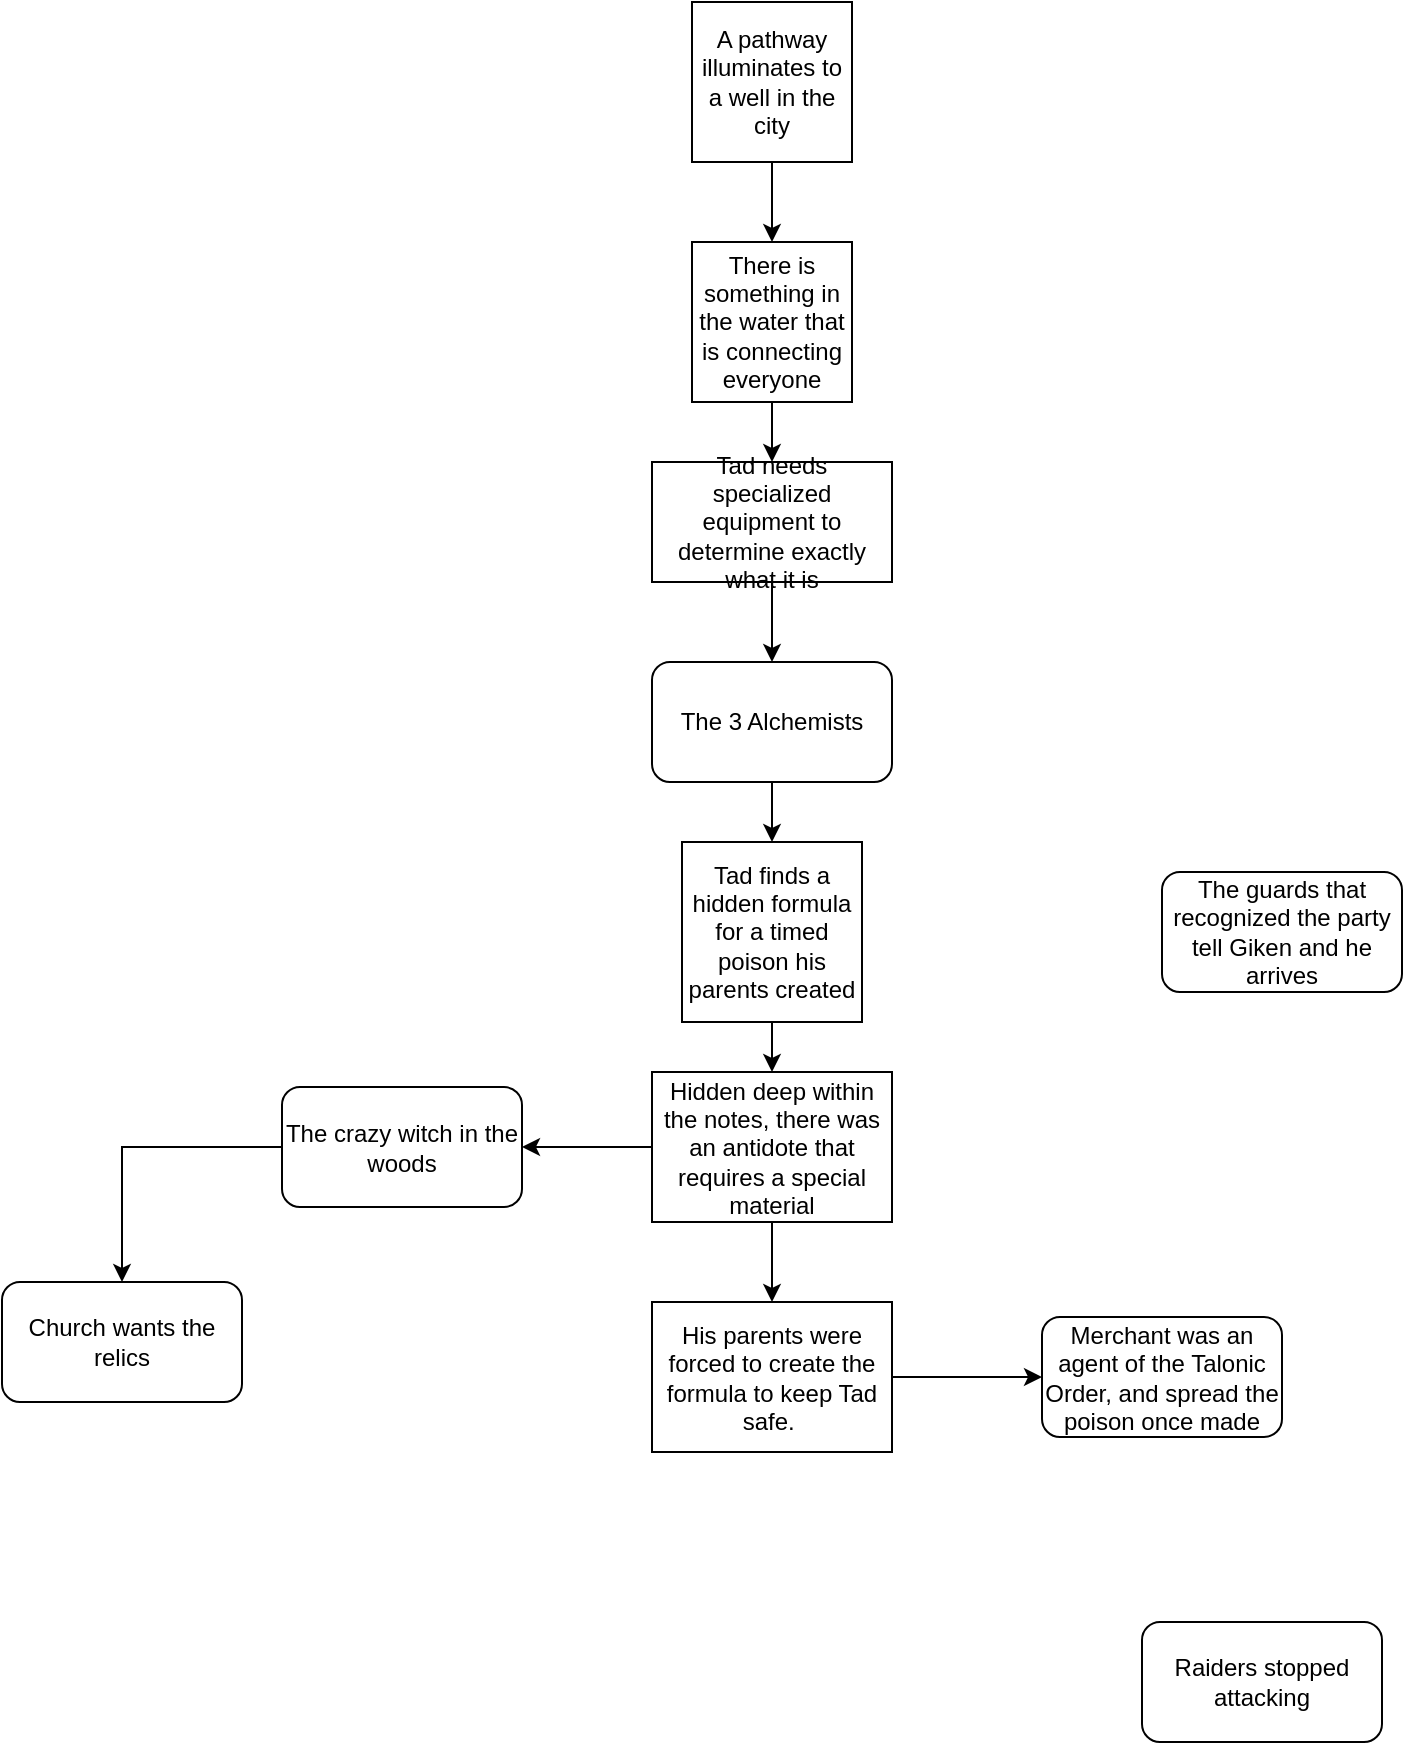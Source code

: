 <mxfile version="28.1.2">
  <diagram name="Page-1" id="TiYxunoltYz1eJ-f9bSA">
    <mxGraphModel dx="1425" dy="766" grid="1" gridSize="10" guides="1" tooltips="1" connect="1" arrows="1" fold="1" page="1" pageScale="1" pageWidth="850" pageHeight="1100" math="0" shadow="0">
      <root>
        <mxCell id="0" />
        <mxCell id="1" parent="0" />
        <mxCell id="RjJuVABV243Jv9v1LTHk-8" style="edgeStyle=orthogonalEdgeStyle;rounded=0;orthogonalLoop=1;jettySize=auto;html=1;exitX=0.5;exitY=1;exitDx=0;exitDy=0;entryX=0.5;entryY=0;entryDx=0;entryDy=0;" parent="1" source="RjJuVABV243Jv9v1LTHk-1" target="RjJuVABV243Jv9v1LTHk-2" edge="1">
          <mxGeometry relative="1" as="geometry" />
        </mxCell>
        <mxCell id="RjJuVABV243Jv9v1LTHk-1" value="A pathway illuminates to a well in the city" style="whiteSpace=wrap;html=1;aspect=fixed;" parent="1" vertex="1">
          <mxGeometry x="385" y="60" width="80" height="80" as="geometry" />
        </mxCell>
        <mxCell id="MpEvuP4VgYi1m7KaWZpf-3" style="edgeStyle=orthogonalEdgeStyle;rounded=0;orthogonalLoop=1;jettySize=auto;html=1;exitX=0.5;exitY=1;exitDx=0;exitDy=0;entryX=0.5;entryY=0;entryDx=0;entryDy=0;" edge="1" parent="1" source="RjJuVABV243Jv9v1LTHk-2" target="MpEvuP4VgYi1m7KaWZpf-2">
          <mxGeometry relative="1" as="geometry" />
        </mxCell>
        <mxCell id="RjJuVABV243Jv9v1LTHk-2" value="There is something in the water that is connecting everyone" style="whiteSpace=wrap;html=1;aspect=fixed;" parent="1" vertex="1">
          <mxGeometry x="385" y="180" width="80" height="80" as="geometry" />
        </mxCell>
        <mxCell id="RjJuVABV243Jv9v1LTHk-3" value="Raiders stopped attacking" style="rounded=1;whiteSpace=wrap;html=1;" parent="1" vertex="1">
          <mxGeometry x="610" y="870" width="120" height="60" as="geometry" />
        </mxCell>
        <mxCell id="MpEvuP4VgYi1m7KaWZpf-7" style="edgeStyle=orthogonalEdgeStyle;rounded=0;orthogonalLoop=1;jettySize=auto;html=1;exitX=0.5;exitY=1;exitDx=0;exitDy=0;entryX=0.5;entryY=0;entryDx=0;entryDy=0;" edge="1" parent="1" source="RjJuVABV243Jv9v1LTHk-4" target="MpEvuP4VgYi1m7KaWZpf-6">
          <mxGeometry relative="1" as="geometry" />
        </mxCell>
        <mxCell id="RjJuVABV243Jv9v1LTHk-4" value="The 3 Alchemists" style="rounded=1;whiteSpace=wrap;html=1;" parent="1" vertex="1">
          <mxGeometry x="365" y="390" width="120" height="60" as="geometry" />
        </mxCell>
        <mxCell id="MpEvuP4VgYi1m7KaWZpf-13" style="edgeStyle=orthogonalEdgeStyle;rounded=0;orthogonalLoop=1;jettySize=auto;html=1;exitX=0;exitY=0.5;exitDx=0;exitDy=0;" edge="1" parent="1" source="RjJuVABV243Jv9v1LTHk-5" target="MpEvuP4VgYi1m7KaWZpf-5">
          <mxGeometry relative="1" as="geometry" />
        </mxCell>
        <mxCell id="RjJuVABV243Jv9v1LTHk-5" value="The crazy witch in the woods" style="rounded=1;whiteSpace=wrap;html=1;" parent="1" vertex="1">
          <mxGeometry x="180" y="602.5" width="120" height="60" as="geometry" />
        </mxCell>
        <mxCell id="RjJuVABV243Jv9v1LTHk-6" value="The guards that recognized the party tell Giken and he arrives" style="rounded=1;whiteSpace=wrap;html=1;" parent="1" vertex="1">
          <mxGeometry x="620" y="495" width="120" height="60" as="geometry" />
        </mxCell>
        <mxCell id="MpEvuP4VgYi1m7KaWZpf-4" style="edgeStyle=orthogonalEdgeStyle;rounded=0;orthogonalLoop=1;jettySize=auto;html=1;exitX=0.5;exitY=1;exitDx=0;exitDy=0;entryX=0.5;entryY=0;entryDx=0;entryDy=0;" edge="1" parent="1" source="MpEvuP4VgYi1m7KaWZpf-2" target="RjJuVABV243Jv9v1LTHk-4">
          <mxGeometry relative="1" as="geometry" />
        </mxCell>
        <mxCell id="MpEvuP4VgYi1m7KaWZpf-2" value="Tad needs specialized equipment to determine exactly what it is" style="whiteSpace=wrap;html=1;" vertex="1" parent="1">
          <mxGeometry x="365" y="290" width="120" height="60" as="geometry" />
        </mxCell>
        <mxCell id="MpEvuP4VgYi1m7KaWZpf-5" value="&lt;div&gt;Church wants the relics&lt;/div&gt;" style="rounded=1;whiteSpace=wrap;html=1;" vertex="1" parent="1">
          <mxGeometry x="40" y="700" width="120" height="60" as="geometry" />
        </mxCell>
        <mxCell id="MpEvuP4VgYi1m7KaWZpf-11" value="" style="edgeStyle=orthogonalEdgeStyle;rounded=0;orthogonalLoop=1;jettySize=auto;html=1;" edge="1" parent="1" source="MpEvuP4VgYi1m7KaWZpf-6" target="MpEvuP4VgYi1m7KaWZpf-10">
          <mxGeometry relative="1" as="geometry" />
        </mxCell>
        <mxCell id="MpEvuP4VgYi1m7KaWZpf-6" value="Tad finds a hidden formula for a timed poison his parents created" style="whiteSpace=wrap;html=1;aspect=fixed;" vertex="1" parent="1">
          <mxGeometry x="380" y="480" width="90" height="90" as="geometry" />
        </mxCell>
        <mxCell id="MpEvuP4VgYi1m7KaWZpf-12" style="edgeStyle=orthogonalEdgeStyle;rounded=0;orthogonalLoop=1;jettySize=auto;html=1;exitX=0;exitY=0.5;exitDx=0;exitDy=0;entryX=1;entryY=0.5;entryDx=0;entryDy=0;" edge="1" parent="1" source="MpEvuP4VgYi1m7KaWZpf-10" target="RjJuVABV243Jv9v1LTHk-5">
          <mxGeometry relative="1" as="geometry" />
        </mxCell>
        <mxCell id="MpEvuP4VgYi1m7KaWZpf-15" style="edgeStyle=orthogonalEdgeStyle;rounded=0;orthogonalLoop=1;jettySize=auto;html=1;exitX=0.5;exitY=1;exitDx=0;exitDy=0;entryX=0.5;entryY=0;entryDx=0;entryDy=0;" edge="1" parent="1" source="MpEvuP4VgYi1m7KaWZpf-10" target="MpEvuP4VgYi1m7KaWZpf-14">
          <mxGeometry relative="1" as="geometry" />
        </mxCell>
        <mxCell id="MpEvuP4VgYi1m7KaWZpf-10" value="Hidden deep within the notes, there was an antidote that requires a special material" style="whiteSpace=wrap;html=1;" vertex="1" parent="1">
          <mxGeometry x="365" y="595" width="120" height="75" as="geometry" />
        </mxCell>
        <mxCell id="MpEvuP4VgYi1m7KaWZpf-17" style="edgeStyle=orthogonalEdgeStyle;rounded=0;orthogonalLoop=1;jettySize=auto;html=1;exitX=1;exitY=0.5;exitDx=0;exitDy=0;entryX=0;entryY=0.5;entryDx=0;entryDy=0;" edge="1" parent="1" source="MpEvuP4VgYi1m7KaWZpf-14" target="MpEvuP4VgYi1m7KaWZpf-16">
          <mxGeometry relative="1" as="geometry" />
        </mxCell>
        <mxCell id="MpEvuP4VgYi1m7KaWZpf-14" value="His parents were forced to create the formula to keep Tad safe.&amp;nbsp;" style="whiteSpace=wrap;html=1;" vertex="1" parent="1">
          <mxGeometry x="365" y="710" width="120" height="75" as="geometry" />
        </mxCell>
        <mxCell id="MpEvuP4VgYi1m7KaWZpf-16" value="Merchant was an agent of the Talonic Order, and spread the poison once made" style="rounded=1;whiteSpace=wrap;html=1;" vertex="1" parent="1">
          <mxGeometry x="560" y="717.5" width="120" height="60" as="geometry" />
        </mxCell>
      </root>
    </mxGraphModel>
  </diagram>
</mxfile>
